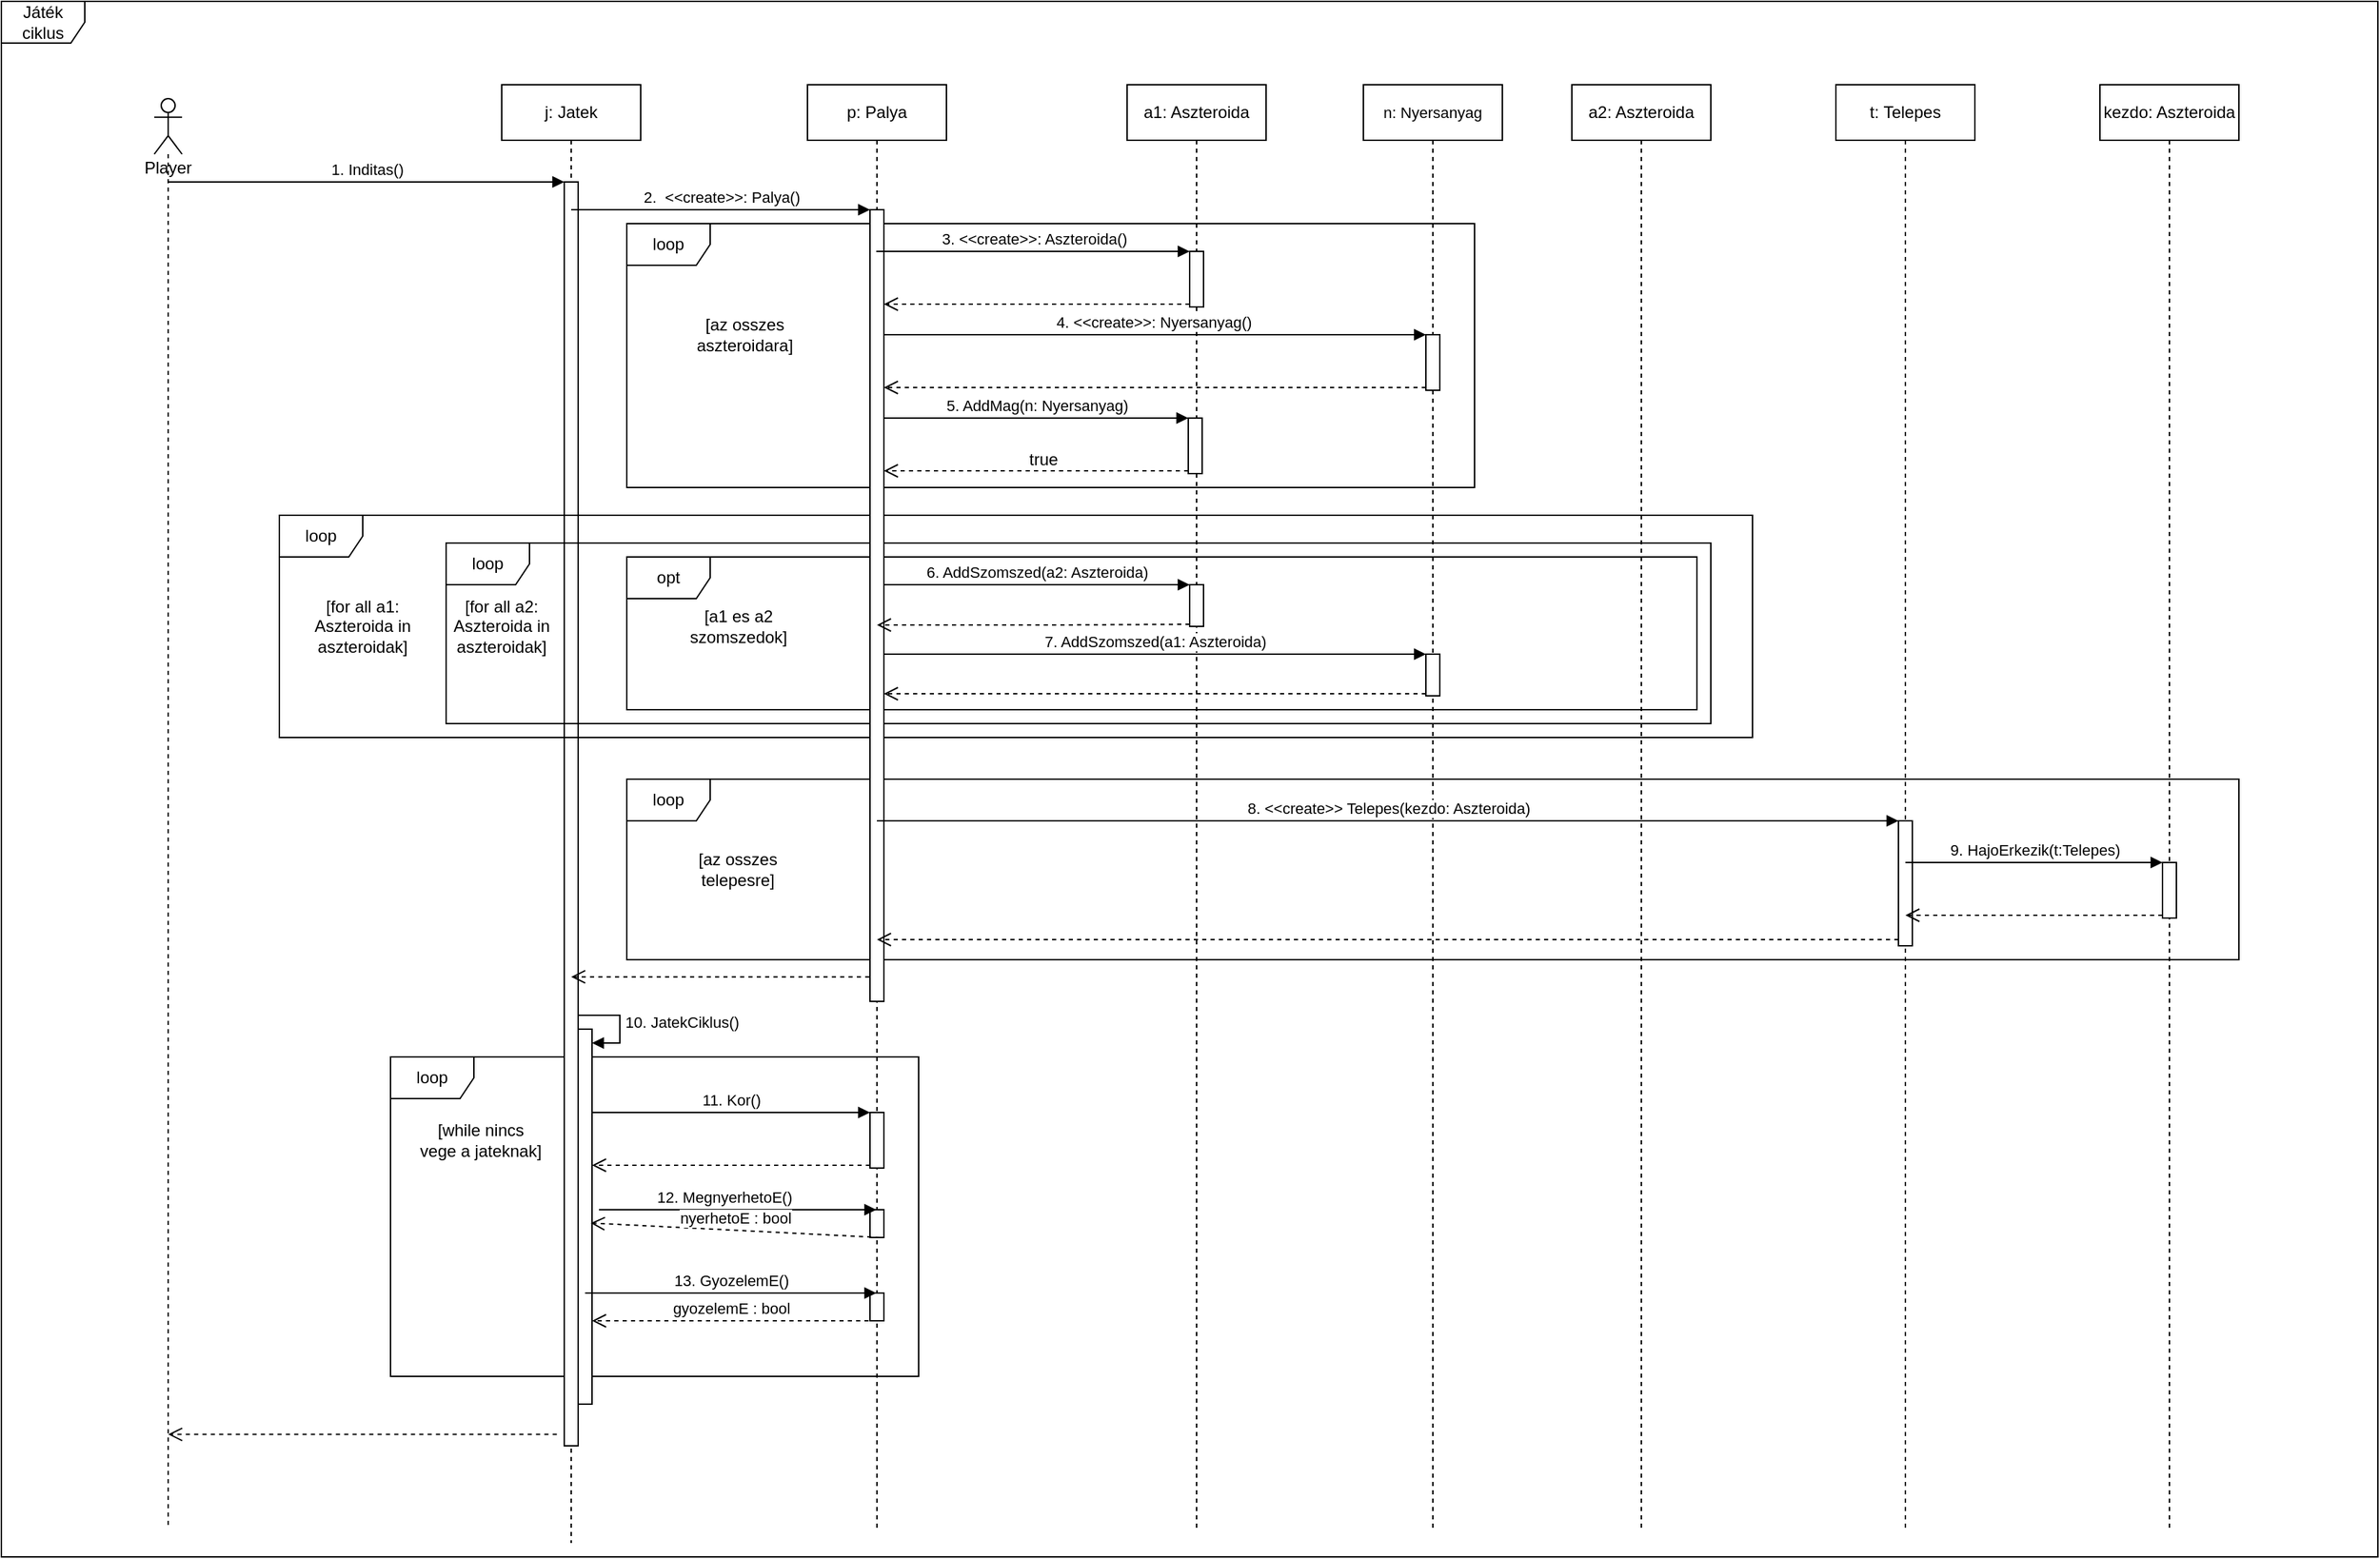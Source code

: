 <mxfile version="14.4.4" type="github">
  <diagram id="XYwKMM7jnjSHmwa1re68" name="Page-2">
    <mxGraphModel dx="2489" dy="1963" grid="1" gridSize="10" guides="1" tooltips="1" connect="1" arrows="1" fold="1" page="1" pageScale="1" pageWidth="827" pageHeight="1169" math="0" shadow="0">
      <root>
        <mxCell id="UW_OAQmKXaL1REWa_Gpy-0" />
        <mxCell id="UW_OAQmKXaL1REWa_Gpy-1" parent="UW_OAQmKXaL1REWa_Gpy-0" />
        <mxCell id="tZIklSv6UKWIALs6BuAf-10" value="loop" style="shape=umlFrame;whiteSpace=wrap;html=1;" parent="UW_OAQmKXaL1REWa_Gpy-1" vertex="1">
          <mxGeometry x="90" y="740" width="380" height="230" as="geometry" />
        </mxCell>
        <mxCell id="Fc7KeZ_pcNBLS6BU6MmA-0" value="Játék ciklus" style="shape=umlFrame;whiteSpace=wrap;html=1;" vertex="1" parent="UW_OAQmKXaL1REWa_Gpy-1">
          <mxGeometry x="-190" y="-20" width="1710" height="1120" as="geometry" />
        </mxCell>
        <mxCell id="tZIklSv6UKWIALs6BuAf-0" value="j: Jatek" style="shape=umlLifeline;perimeter=lifelinePerimeter;whiteSpace=wrap;html=1;container=1;collapsible=0;recursiveResize=0;outlineConnect=0;" parent="UW_OAQmKXaL1REWa_Gpy-1" vertex="1">
          <mxGeometry x="170" y="40" width="100" height="1050" as="geometry" />
        </mxCell>
        <mxCell id="tZIklSv6UKWIALs6BuAf-1" value="" style="html=1;points=[];perimeter=orthogonalPerimeter;" parent="tZIklSv6UKWIALs6BuAf-0" vertex="1">
          <mxGeometry x="45" y="70" width="10" height="910" as="geometry" />
        </mxCell>
        <mxCell id="tZIklSv6UKWIALs6BuAf-4" value="" style="html=1;points=[];perimeter=orthogonalPerimeter;" parent="tZIklSv6UKWIALs6BuAf-0" vertex="1">
          <mxGeometry x="55" y="680" width="10" height="270" as="geometry" />
        </mxCell>
        <mxCell id="tZIklSv6UKWIALs6BuAf-5" value="10. JatekCiklus()" style="edgeStyle=orthogonalEdgeStyle;html=1;align=left;spacingLeft=2;endArrow=block;rounded=0;entryX=1;entryY=0;" parent="tZIklSv6UKWIALs6BuAf-0" edge="1">
          <mxGeometry relative="1" as="geometry">
            <mxPoint x="55" y="670" as="sourcePoint" />
            <Array as="points">
              <mxPoint x="85" y="670" />
              <mxPoint x="85" y="690" />
            </Array>
            <mxPoint x="65" y="690" as="targetPoint" />
          </mxGeometry>
        </mxCell>
        <mxCell id="EWzqx7MmDM_D0yYkstTS-45" value="loop" style="shape=umlFrame;whiteSpace=wrap;html=1;" parent="tZIklSv6UKWIALs6BuAf-0" vertex="1">
          <mxGeometry x="-160" y="310" width="1060" height="160" as="geometry" />
        </mxCell>
        <mxCell id="EWzqx7MmDM_D0yYkstTS-46" value="loop" style="shape=umlFrame;whiteSpace=wrap;html=1;" parent="tZIklSv6UKWIALs6BuAf-0" vertex="1">
          <mxGeometry x="90" y="500" width="1160" height="130" as="geometry" />
        </mxCell>
        <mxCell id="EWzqx7MmDM_D0yYkstTS-47" value="[az osszes telepesre]" style="text;html=1;strokeColor=none;fillColor=none;align=center;verticalAlign=middle;whiteSpace=wrap;rounded=0;" parent="tZIklSv6UKWIALs6BuAf-0" vertex="1">
          <mxGeometry x="130" y="555" width="80" height="20" as="geometry" />
        </mxCell>
        <mxCell id="BgFgvHg0UsxG7nisXvli-3" value="loop" style="shape=umlFrame;whiteSpace=wrap;html=1;" parent="tZIklSv6UKWIALs6BuAf-0" vertex="1">
          <mxGeometry x="-40" y="330" width="910" height="130" as="geometry" />
        </mxCell>
        <mxCell id="BgFgvHg0UsxG7nisXvli-4" value="opt" style="shape=umlFrame;whiteSpace=wrap;html=1;" parent="tZIklSv6UKWIALs6BuAf-0" vertex="1">
          <mxGeometry x="90" y="340" width="770" height="110" as="geometry" />
        </mxCell>
        <mxCell id="BgFgvHg0UsxG7nisXvli-8" value="[for all a2: Aszteroida in aszteroidak]" style="text;html=1;strokeColor=none;fillColor=none;align=center;verticalAlign=middle;whiteSpace=wrap;rounded=0;" parent="tZIklSv6UKWIALs6BuAf-0" vertex="1">
          <mxGeometry x="-40" y="380" width="80" height="20" as="geometry" />
        </mxCell>
        <mxCell id="BgFgvHg0UsxG7nisXvli-9" value="[a1 es a2 szomszedok]" style="text;html=1;strokeColor=none;fillColor=none;align=center;verticalAlign=middle;whiteSpace=wrap;rounded=0;" parent="tZIklSv6UKWIALs6BuAf-0" vertex="1">
          <mxGeometry x="132.5" y="380" width="75" height="20" as="geometry" />
        </mxCell>
        <mxCell id="BgFgvHg0UsxG7nisXvli-5" value="[for all a1: Aszteroida in aszteroidak]" style="text;html=1;strokeColor=none;fillColor=none;align=center;verticalAlign=middle;whiteSpace=wrap;rounded=0;" parent="tZIklSv6UKWIALs6BuAf-0" vertex="1">
          <mxGeometry x="-140" y="380" width="80" height="20" as="geometry" />
        </mxCell>
        <mxCell id="EWzqx7MmDM_D0yYkstTS-43" value="loop" style="shape=umlFrame;whiteSpace=wrap;html=1;" parent="UW_OAQmKXaL1REWa_Gpy-1" vertex="1">
          <mxGeometry x="260" y="140" width="610" height="190" as="geometry" />
        </mxCell>
        <mxCell id="tZIklSv6UKWIALs6BuAf-6" value="p: Palya" style="shape=umlLifeline;perimeter=lifelinePerimeter;whiteSpace=wrap;html=1;container=1;collapsible=0;recursiveResize=0;outlineConnect=0;" parent="UW_OAQmKXaL1REWa_Gpy-1" vertex="1">
          <mxGeometry x="390" y="40" width="100" height="1040" as="geometry" />
        </mxCell>
        <mxCell id="tZIklSv6UKWIALs6BuAf-7" value="" style="html=1;points=[];perimeter=orthogonalPerimeter;" parent="tZIklSv6UKWIALs6BuAf-6" vertex="1">
          <mxGeometry x="45" y="740" width="10" height="40" as="geometry" />
        </mxCell>
        <mxCell id="EWzqx7MmDM_D0yYkstTS-2" value="" style="html=1;points=[];perimeter=orthogonalPerimeter;" parent="tZIklSv6UKWIALs6BuAf-6" vertex="1">
          <mxGeometry x="45" y="90" width="10" height="570" as="geometry" />
        </mxCell>
        <mxCell id="cCvIJezg6q6K9lctGrE9-0" value="" style="html=1;points=[];perimeter=orthogonalPerimeter;" vertex="1" parent="tZIklSv6UKWIALs6BuAf-6">
          <mxGeometry x="45" y="810" width="10" height="20" as="geometry" />
        </mxCell>
        <mxCell id="cCvIJezg6q6K9lctGrE9-1" value="" style="html=1;points=[];perimeter=orthogonalPerimeter;" vertex="1" parent="tZIklSv6UKWIALs6BuAf-6">
          <mxGeometry x="45" y="870" width="10" height="20" as="geometry" />
        </mxCell>
        <mxCell id="tZIklSv6UKWIALs6BuAf-8" value="11. Kor()" style="html=1;verticalAlign=bottom;endArrow=block;entryX=0;entryY=0;" parent="UW_OAQmKXaL1REWa_Gpy-1" target="tZIklSv6UKWIALs6BuAf-7" edge="1">
          <mxGeometry relative="1" as="geometry">
            <mxPoint x="235" y="780" as="sourcePoint" />
          </mxGeometry>
        </mxCell>
        <mxCell id="tZIklSv6UKWIALs6BuAf-9" value="" style="html=1;verticalAlign=bottom;endArrow=open;dashed=1;endSize=8;exitX=0;exitY=0.95;" parent="UW_OAQmKXaL1REWa_Gpy-1" source="tZIklSv6UKWIALs6BuAf-7" edge="1">
          <mxGeometry x="0.15" y="92" relative="1" as="geometry">
            <mxPoint x="235" y="818" as="targetPoint" />
            <mxPoint as="offset" />
          </mxGeometry>
        </mxCell>
        <mxCell id="tZIklSv6UKWIALs6BuAf-11" value="[while nincs vege a jateknak]" style="text;html=1;strokeColor=none;fillColor=none;align=center;verticalAlign=middle;whiteSpace=wrap;rounded=0;" parent="UW_OAQmKXaL1REWa_Gpy-1" vertex="1">
          <mxGeometry x="110" y="790" width="90" height="20" as="geometry" />
        </mxCell>
        <mxCell id="vkPs7Pq89A_EhBA1Po77-0" value="12. MegnyerhetoE()" style="html=1;verticalAlign=bottom;endArrow=block;curved=1;" parent="UW_OAQmKXaL1REWa_Gpy-1" edge="1" target="tZIklSv6UKWIALs6BuAf-6">
          <mxGeometry x="-0.098" relative="1" as="geometry">
            <mxPoint x="240" y="850" as="sourcePoint" />
            <mxPoint x="240" y="870" as="targetPoint" />
            <Array as="points">
              <mxPoint x="330" y="850" />
            </Array>
            <mxPoint as="offset" />
          </mxGeometry>
        </mxCell>
        <mxCell id="vkPs7Pq89A_EhBA1Po77-2" value="13. GyozelemE()" style="html=1;verticalAlign=bottom;endArrow=block;curved=1;" parent="UW_OAQmKXaL1REWa_Gpy-1" target="tZIklSv6UKWIALs6BuAf-6" edge="1">
          <mxGeometry relative="1" as="geometry">
            <mxPoint x="230.0" y="910" as="sourcePoint" />
            <mxPoint x="390" y="930" as="targetPoint" />
            <Array as="points">
              <mxPoint x="330" y="910" />
            </Array>
          </mxGeometry>
        </mxCell>
        <mxCell id="EWzqx7MmDM_D0yYkstTS-3" value="2.&amp;nbsp; &amp;lt;&amp;lt;create&amp;gt;&amp;gt;: Palya()" style="html=1;verticalAlign=bottom;endArrow=block;entryX=0;entryY=0;" parent="UW_OAQmKXaL1REWa_Gpy-1" source="tZIklSv6UKWIALs6BuAf-0" target="EWzqx7MmDM_D0yYkstTS-2" edge="1">
          <mxGeometry relative="1" as="geometry">
            <mxPoint x="365" y="130" as="sourcePoint" />
          </mxGeometry>
        </mxCell>
        <mxCell id="EWzqx7MmDM_D0yYkstTS-4" value="" style="html=1;verticalAlign=bottom;endArrow=open;dashed=1;endSize=8;exitX=-0.049;exitY=0.969;exitDx=0;exitDy=0;exitPerimeter=0;" parent="UW_OAQmKXaL1REWa_Gpy-1" source="EWzqx7MmDM_D0yYkstTS-2" target="tZIklSv6UKWIALs6BuAf-0" edge="1">
          <mxGeometry relative="1" as="geometry">
            <mxPoint x="365" y="206" as="targetPoint" />
          </mxGeometry>
        </mxCell>
        <mxCell id="EWzqx7MmDM_D0yYkstTS-8" value="a1: Aszteroida" style="shape=umlLifeline;perimeter=lifelinePerimeter;whiteSpace=wrap;html=1;container=1;collapsible=0;recursiveResize=0;outlineConnect=0;" parent="UW_OAQmKXaL1REWa_Gpy-1" vertex="1">
          <mxGeometry x="620" y="40" width="100" height="1040" as="geometry" />
        </mxCell>
        <mxCell id="EWzqx7MmDM_D0yYkstTS-9" value="" style="html=1;points=[];perimeter=orthogonalPerimeter;" parent="EWzqx7MmDM_D0yYkstTS-8" vertex="1">
          <mxGeometry x="45" y="120" width="10" height="40" as="geometry" />
        </mxCell>
        <mxCell id="BgFgvHg0UsxG7nisXvli-0" value="" style="html=1;points=[];perimeter=orthogonalPerimeter;" parent="EWzqx7MmDM_D0yYkstTS-8" vertex="1">
          <mxGeometry x="44" y="240" width="10" height="40" as="geometry" />
        </mxCell>
        <mxCell id="BgFgvHg0UsxG7nisXvli-10" value="" style="html=1;points=[];perimeter=orthogonalPerimeter;" parent="EWzqx7MmDM_D0yYkstTS-8" vertex="1">
          <mxGeometry x="45" y="360" width="10" height="30" as="geometry" />
        </mxCell>
        <mxCell id="EWzqx7MmDM_D0yYkstTS-10" value="3. &amp;lt;&amp;lt;create&amp;gt;&amp;gt;: Aszteroida()" style="html=1;verticalAlign=bottom;endArrow=block;entryX=0;entryY=0;" parent="UW_OAQmKXaL1REWa_Gpy-1" target="EWzqx7MmDM_D0yYkstTS-9" edge="1">
          <mxGeometry relative="1" as="geometry">
            <mxPoint x="439.5" y="160.0" as="sourcePoint" />
          </mxGeometry>
        </mxCell>
        <mxCell id="EWzqx7MmDM_D0yYkstTS-11" value="" style="html=1;verticalAlign=bottom;endArrow=open;dashed=1;endSize=8;exitX=0;exitY=0.95;" parent="UW_OAQmKXaL1REWa_Gpy-1" source="EWzqx7MmDM_D0yYkstTS-9" edge="1">
          <mxGeometry x="0.024" y="-60" relative="1" as="geometry">
            <mxPoint x="445" y="198" as="targetPoint" />
            <mxPoint as="offset" />
          </mxGeometry>
        </mxCell>
        <mxCell id="EWzqx7MmDM_D0yYkstTS-12" value="&lt;span style=&quot;font-size: 11px ; background-color: rgb(255 , 255 , 255)&quot;&gt;n: Nyersanyag&lt;/span&gt;" style="shape=umlLifeline;perimeter=lifelinePerimeter;whiteSpace=wrap;html=1;container=1;collapsible=0;recursiveResize=0;outlineConnect=0;" parent="UW_OAQmKXaL1REWa_Gpy-1" vertex="1">
          <mxGeometry x="790" y="40" width="100" height="1040" as="geometry" />
        </mxCell>
        <mxCell id="EWzqx7MmDM_D0yYkstTS-13" value="" style="html=1;points=[];perimeter=orthogonalPerimeter;" parent="EWzqx7MmDM_D0yYkstTS-12" vertex="1">
          <mxGeometry x="45" y="180" width="10" height="40" as="geometry" />
        </mxCell>
        <mxCell id="BgFgvHg0UsxG7nisXvli-16" value="" style="html=1;points=[];perimeter=orthogonalPerimeter;" parent="EWzqx7MmDM_D0yYkstTS-12" vertex="1">
          <mxGeometry x="45" y="410" width="10" height="30" as="geometry" />
        </mxCell>
        <mxCell id="EWzqx7MmDM_D0yYkstTS-14" value="4. &amp;lt;&amp;lt;create&amp;gt;&amp;gt;: Nyersanyag()" style="html=1;verticalAlign=bottom;endArrow=block;entryX=0;entryY=0;" parent="UW_OAQmKXaL1REWa_Gpy-1" target="EWzqx7MmDM_D0yYkstTS-13" edge="1">
          <mxGeometry relative="1" as="geometry">
            <mxPoint x="445" y="220" as="sourcePoint" />
            <mxPoint x="-1" as="offset" />
          </mxGeometry>
        </mxCell>
        <mxCell id="EWzqx7MmDM_D0yYkstTS-15" value="" style="html=1;verticalAlign=bottom;endArrow=open;dashed=1;endSize=8;exitX=0;exitY=0.95;" parent="UW_OAQmKXaL1REWa_Gpy-1" source="EWzqx7MmDM_D0yYkstTS-13" edge="1">
          <mxGeometry x="0.197" y="-176" relative="1" as="geometry">
            <mxPoint x="445" y="258" as="targetPoint" />
            <mxPoint as="offset" />
          </mxGeometry>
        </mxCell>
        <mxCell id="EWzqx7MmDM_D0yYkstTS-28" value="a2: Aszteroida" style="shape=umlLifeline;perimeter=lifelinePerimeter;whiteSpace=wrap;html=1;container=1;collapsible=0;recursiveResize=0;outlineConnect=0;" parent="UW_OAQmKXaL1REWa_Gpy-1" vertex="1">
          <mxGeometry x="940" y="40" width="100" height="1040" as="geometry" />
        </mxCell>
        <mxCell id="EWzqx7MmDM_D0yYkstTS-32" value="t: Telepes" style="shape=umlLifeline;perimeter=lifelinePerimeter;whiteSpace=wrap;html=1;container=1;collapsible=0;recursiveResize=0;outlineConnect=0;" parent="UW_OAQmKXaL1REWa_Gpy-1" vertex="1">
          <mxGeometry x="1130" y="40" width="100" height="1040" as="geometry" />
        </mxCell>
        <mxCell id="EWzqx7MmDM_D0yYkstTS-33" value="" style="html=1;points=[];perimeter=orthogonalPerimeter;" parent="EWzqx7MmDM_D0yYkstTS-32" vertex="1">
          <mxGeometry x="45" y="530" width="10" height="90" as="geometry" />
        </mxCell>
        <mxCell id="EWzqx7MmDM_D0yYkstTS-34" value="8. &amp;lt;&amp;lt;create&amp;gt;&amp;gt; Telepes(kezdo: Aszteroida)" style="html=1;verticalAlign=bottom;endArrow=block;entryX=0;entryY=0;" parent="UW_OAQmKXaL1REWa_Gpy-1" source="tZIklSv6UKWIALs6BuAf-6" target="EWzqx7MmDM_D0yYkstTS-33" edge="1">
          <mxGeometry relative="1" as="geometry">
            <mxPoint x="1105" y="545" as="sourcePoint" />
          </mxGeometry>
        </mxCell>
        <mxCell id="EWzqx7MmDM_D0yYkstTS-35" value="" style="html=1;verticalAlign=bottom;endArrow=open;dashed=1;endSize=8;exitX=0;exitY=0.95;" parent="UW_OAQmKXaL1REWa_Gpy-1" source="EWzqx7MmDM_D0yYkstTS-33" target="tZIklSv6UKWIALs6BuAf-6" edge="1">
          <mxGeometry relative="1" as="geometry">
            <mxPoint x="1105" y="621" as="targetPoint" />
          </mxGeometry>
        </mxCell>
        <mxCell id="EWzqx7MmDM_D0yYkstTS-39" value="kezdo: Aszteroida" style="shape=umlLifeline;perimeter=lifelinePerimeter;whiteSpace=wrap;html=1;container=1;collapsible=0;recursiveResize=0;outlineConnect=0;" parent="UW_OAQmKXaL1REWa_Gpy-1" vertex="1">
          <mxGeometry x="1320" y="40" width="100" height="1040" as="geometry" />
        </mxCell>
        <mxCell id="EWzqx7MmDM_D0yYkstTS-40" value="" style="html=1;points=[];perimeter=orthogonalPerimeter;" parent="EWzqx7MmDM_D0yYkstTS-39" vertex="1">
          <mxGeometry x="45" y="560" width="10" height="40" as="geometry" />
        </mxCell>
        <mxCell id="EWzqx7MmDM_D0yYkstTS-41" value="9. HajoErkezik(t:Telepes)" style="html=1;verticalAlign=bottom;endArrow=block;entryX=0;entryY=0;" parent="UW_OAQmKXaL1REWa_Gpy-1" source="EWzqx7MmDM_D0yYkstTS-32" target="EWzqx7MmDM_D0yYkstTS-40" edge="1">
          <mxGeometry relative="1" as="geometry">
            <mxPoint x="1295" y="600" as="sourcePoint" />
          </mxGeometry>
        </mxCell>
        <mxCell id="EWzqx7MmDM_D0yYkstTS-42" value="" style="html=1;verticalAlign=bottom;endArrow=open;dashed=1;endSize=8;exitX=0;exitY=0.95;" parent="UW_OAQmKXaL1REWa_Gpy-1" source="EWzqx7MmDM_D0yYkstTS-40" target="EWzqx7MmDM_D0yYkstTS-32" edge="1">
          <mxGeometry x="0.024" y="51" relative="1" as="geometry">
            <mxPoint x="1295" y="676" as="targetPoint" />
            <mxPoint as="offset" />
          </mxGeometry>
        </mxCell>
        <mxCell id="EWzqx7MmDM_D0yYkstTS-44" value="[az osszes aszteroidara]" style="text;html=1;strokeColor=none;fillColor=none;align=center;verticalAlign=middle;whiteSpace=wrap;rounded=0;" parent="UW_OAQmKXaL1REWa_Gpy-1" vertex="1">
          <mxGeometry x="310" y="210" width="70" height="20" as="geometry" />
        </mxCell>
        <mxCell id="BgFgvHg0UsxG7nisXvli-1" value="5. AddMag(n: Nyersanyag)" style="html=1;verticalAlign=bottom;endArrow=block;entryX=0;entryY=0;" parent="UW_OAQmKXaL1REWa_Gpy-1" target="BgFgvHg0UsxG7nisXvli-0" edge="1">
          <mxGeometry relative="1" as="geometry">
            <mxPoint x="445" y="280" as="sourcePoint" />
          </mxGeometry>
        </mxCell>
        <mxCell id="BgFgvHg0UsxG7nisXvli-2" value="" style="html=1;verticalAlign=bottom;endArrow=open;dashed=1;endSize=8;exitX=0;exitY=0.95;" parent="UW_OAQmKXaL1REWa_Gpy-1" source="BgFgvHg0UsxG7nisXvli-0" edge="1">
          <mxGeometry x="0.132" y="-248" relative="1" as="geometry">
            <mxPoint x="445" y="318" as="targetPoint" />
            <mxPoint as="offset" />
          </mxGeometry>
        </mxCell>
        <mxCell id="BgFgvHg0UsxG7nisXvli-11" value="6. AddSzomszed(a2: Aszteroida)" style="html=1;verticalAlign=bottom;endArrow=block;entryX=0;entryY=0;" parent="UW_OAQmKXaL1REWa_Gpy-1" source="EWzqx7MmDM_D0yYkstTS-2" target="BgFgvHg0UsxG7nisXvli-10" edge="1">
          <mxGeometry relative="1" as="geometry">
            <mxPoint x="595" y="420" as="sourcePoint" />
          </mxGeometry>
        </mxCell>
        <mxCell id="BgFgvHg0UsxG7nisXvli-12" value="" style="html=1;verticalAlign=bottom;endArrow=open;dashed=1;endSize=8;exitX=0;exitY=0.95;" parent="UW_OAQmKXaL1REWa_Gpy-1" source="BgFgvHg0UsxG7nisXvli-10" target="tZIklSv6UKWIALs6BuAf-6" edge="1">
          <mxGeometry x="1" y="-334" relative="1" as="geometry">
            <mxPoint x="595" y="496" as="targetPoint" />
            <mxPoint x="-299" y="185" as="offset" />
            <Array as="points">
              <mxPoint x="570" y="429" />
            </Array>
          </mxGeometry>
        </mxCell>
        <mxCell id="BgFgvHg0UsxG7nisXvli-17" value="7. AddSzomszed(a1: Aszteroida)" style="html=1;verticalAlign=bottom;endArrow=block;entryX=0;entryY=0;" parent="UW_OAQmKXaL1REWa_Gpy-1" source="EWzqx7MmDM_D0yYkstTS-2" target="BgFgvHg0UsxG7nisXvli-16" edge="1">
          <mxGeometry relative="1" as="geometry">
            <mxPoint x="765" y="450" as="sourcePoint" />
          </mxGeometry>
        </mxCell>
        <mxCell id="BgFgvHg0UsxG7nisXvli-18" value="" style="html=1;verticalAlign=bottom;endArrow=open;dashed=1;endSize=8;exitX=0;exitY=0.95;" parent="UW_OAQmKXaL1REWa_Gpy-1" source="BgFgvHg0UsxG7nisXvli-16" target="EWzqx7MmDM_D0yYkstTS-2" edge="1">
          <mxGeometry x="1" y="-464" relative="1" as="geometry">
            <mxPoint x="765" y="526" as="targetPoint" />
            <mxPoint x="-415" y="255" as="offset" />
          </mxGeometry>
        </mxCell>
        <mxCell id="cCvIJezg6q6K9lctGrE9-2" value="nyerhetoE : bool" style="html=1;verticalAlign=bottom;endArrow=open;dashed=1;endSize=8;entryX=0.9;entryY=0.517;entryDx=0;entryDy=0;entryPerimeter=0;exitX=0.7;exitY=1;exitDx=0;exitDy=0;exitPerimeter=0;" edge="1" parent="UW_OAQmKXaL1REWa_Gpy-1" source="cCvIJezg6q6K9lctGrE9-0" target="tZIklSv6UKWIALs6BuAf-4">
          <mxGeometry relative="1" as="geometry">
            <mxPoint x="740" y="790" as="sourcePoint" />
            <mxPoint x="520" y="870" as="targetPoint" />
          </mxGeometry>
        </mxCell>
        <mxCell id="Fc7KeZ_pcNBLS6BU6MmA-1" value="Player" style="shape=umlLifeline;participant=umlActor;perimeter=lifelinePerimeter;whiteSpace=wrap;html=1;container=1;collapsible=0;recursiveResize=0;verticalAlign=top;spacingTop=36;outlineConnect=0;" vertex="1" parent="UW_OAQmKXaL1REWa_Gpy-1">
          <mxGeometry x="-80" y="50" width="20" height="1030" as="geometry" />
        </mxCell>
        <mxCell id="cCvIJezg6q6K9lctGrE9-3" value="gyozelemE : bool" style="html=1;verticalAlign=bottom;endArrow=open;dashed=1;endSize=8;exitX=-0.1;exitY=1;exitDx=0;exitDy=0;exitPerimeter=0;" edge="1" parent="UW_OAQmKXaL1REWa_Gpy-1" source="cCvIJezg6q6K9lctGrE9-1" target="tZIklSv6UKWIALs6BuAf-4">
          <mxGeometry relative="1" as="geometry">
            <mxPoint x="740" y="790" as="sourcePoint" />
            <mxPoint x="660" y="790" as="targetPoint" />
          </mxGeometry>
        </mxCell>
        <mxCell id="tZIklSv6UKWIALs6BuAf-2" value="1. Inditas()" style="html=1;verticalAlign=bottom;endArrow=block;entryX=0;entryY=0;" parent="UW_OAQmKXaL1REWa_Gpy-1" target="tZIklSv6UKWIALs6BuAf-1" edge="1" source="Fc7KeZ_pcNBLS6BU6MmA-1">
          <mxGeometry relative="1" as="geometry">
            <mxPoint x="145" y="110" as="sourcePoint" />
          </mxGeometry>
        </mxCell>
        <mxCell id="tZIklSv6UKWIALs6BuAf-3" value="" style="html=1;verticalAlign=bottom;endArrow=open;dashed=1;endSize=8;exitX=-0.533;exitY=0.991;exitDx=0;exitDy=0;exitPerimeter=0;" parent="UW_OAQmKXaL1REWa_Gpy-1" source="tZIklSv6UKWIALs6BuAf-1" edge="1" target="Fc7KeZ_pcNBLS6BU6MmA-1">
          <mxGeometry x="1" y="-88" relative="1" as="geometry">
            <mxPoint x="100" y="1012" as="targetPoint" />
            <mxPoint x="-66" y="28" as="offset" />
          </mxGeometry>
        </mxCell>
        <mxCell id="OEAndStks9FZ2aWMFiRW-0" value="true" style="text;html=1;strokeColor=none;fillColor=none;align=center;verticalAlign=middle;whiteSpace=wrap;rounded=0;" vertex="1" parent="UW_OAQmKXaL1REWa_Gpy-1">
          <mxGeometry x="540" y="300" width="40" height="20" as="geometry" />
        </mxCell>
      </root>
    </mxGraphModel>
  </diagram>
</mxfile>
